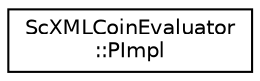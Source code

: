 digraph "Graphical Class Hierarchy"
{
 // LATEX_PDF_SIZE
  edge [fontname="Helvetica",fontsize="10",labelfontname="Helvetica",labelfontsize="10"];
  node [fontname="Helvetica",fontsize="10",shape=record];
  rankdir="LR";
  Node0 [label="ScXMLCoinEvaluator\l::PImpl",height=0.2,width=0.4,color="black", fillcolor="white", style="filled",URL="$classScXMLCoinEvaluator_1_1PImpl.html",tooltip=" "];
}
